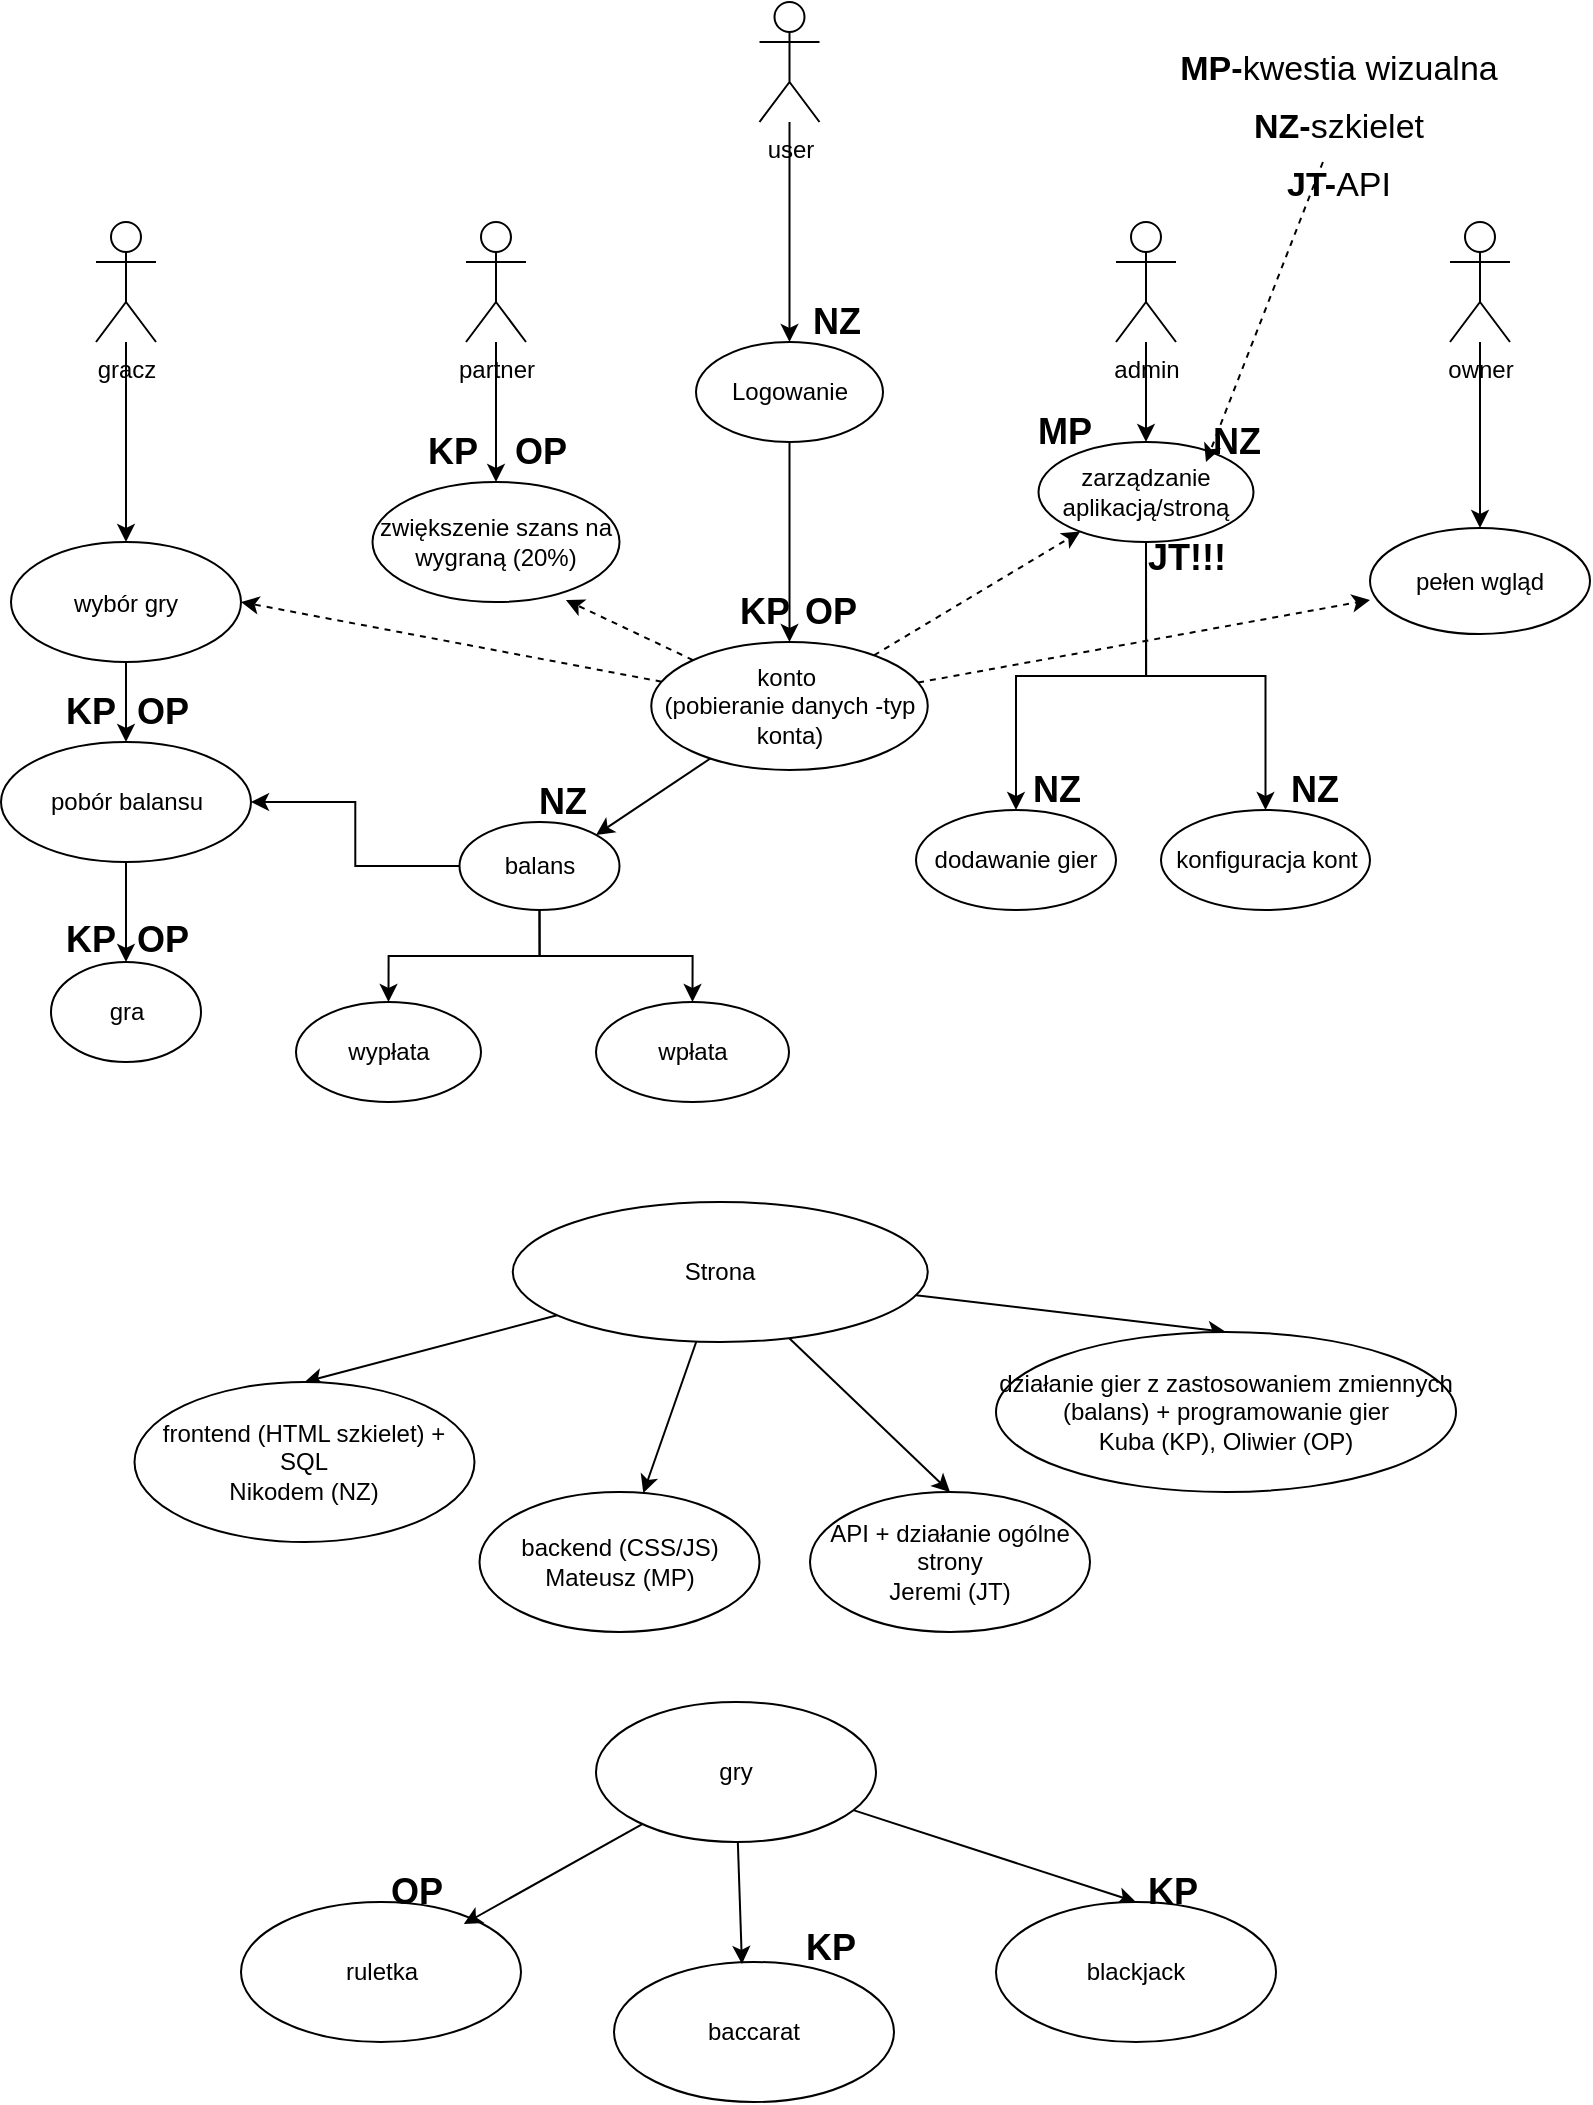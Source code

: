 <mxfile version="28.2.4">
  <diagram name="Strona-1" id="fKA3y77RJOnamZ2Fz1kJ">
    <mxGraphModel dx="1426" dy="785" grid="1" gridSize="10" guides="1" tooltips="1" connect="1" arrows="1" fold="1" page="1" pageScale="1" pageWidth="827" pageHeight="1169" math="0" shadow="0">
      <root>
        <mxCell id="0" />
        <mxCell id="1" parent="0" />
        <mxCell id="80YqDarK4TDSpVilBG8b-36" style="edgeStyle=orthogonalEdgeStyle;rounded=0;orthogonalLoop=1;jettySize=auto;html=1;entryX=0.5;entryY=0;entryDx=0;entryDy=0;" parent="1" source="80YqDarK4TDSpVilBG8b-5" target="80YqDarK4TDSpVilBG8b-14" edge="1">
          <mxGeometry relative="1" as="geometry" />
        </mxCell>
        <mxCell id="80YqDarK4TDSpVilBG8b-5" value="gracz" style="shape=umlActor;verticalLabelPosition=bottom;verticalAlign=top;html=1;" parent="1" vertex="1">
          <mxGeometry x="80" y="140" width="30" height="60" as="geometry" />
        </mxCell>
        <mxCell id="80YqDarK4TDSpVilBG8b-20" style="edgeStyle=orthogonalEdgeStyle;rounded=0;orthogonalLoop=1;jettySize=auto;html=1;entryX=0.5;entryY=0;entryDx=0;entryDy=0;" parent="1" source="80YqDarK4TDSpVilBG8b-6" target="80YqDarK4TDSpVilBG8b-16" edge="1">
          <mxGeometry relative="1" as="geometry" />
        </mxCell>
        <mxCell id="80YqDarK4TDSpVilBG8b-6" value="admin" style="shape=umlActor;verticalLabelPosition=bottom;verticalAlign=top;html=1;" parent="1" vertex="1">
          <mxGeometry x="590" y="140" width="30" height="60" as="geometry" />
        </mxCell>
        <mxCell id="80YqDarK4TDSpVilBG8b-17" style="edgeStyle=orthogonalEdgeStyle;rounded=0;orthogonalLoop=1;jettySize=auto;html=1;entryX=0.5;entryY=0;entryDx=0;entryDy=0;" parent="1" source="80YqDarK4TDSpVilBG8b-7" target="80YqDarK4TDSpVilBG8b-15" edge="1">
          <mxGeometry relative="1" as="geometry" />
        </mxCell>
        <mxCell id="80YqDarK4TDSpVilBG8b-7" value="partner" style="shape=umlActor;verticalLabelPosition=bottom;verticalAlign=top;html=1;" parent="1" vertex="1">
          <mxGeometry x="265" y="140" width="30" height="60" as="geometry" />
        </mxCell>
        <mxCell id="80YqDarK4TDSpVilBG8b-30" style="edgeStyle=orthogonalEdgeStyle;rounded=0;orthogonalLoop=1;jettySize=auto;html=1;entryX=0.5;entryY=0;entryDx=0;entryDy=0;" parent="1" source="80YqDarK4TDSpVilBG8b-8" target="80YqDarK4TDSpVilBG8b-21" edge="1">
          <mxGeometry relative="1" as="geometry" />
        </mxCell>
        <mxCell id="80YqDarK4TDSpVilBG8b-8" value="owner" style="shape=umlActor;verticalLabelPosition=bottom;verticalAlign=top;html=1;" parent="1" vertex="1">
          <mxGeometry x="757" y="140" width="30" height="60" as="geometry" />
        </mxCell>
        <mxCell id="80YqDarK4TDSpVilBG8b-45" style="edgeStyle=orthogonalEdgeStyle;rounded=0;orthogonalLoop=1;jettySize=auto;html=1;entryX=0.5;entryY=0;entryDx=0;entryDy=0;" parent="1" source="80YqDarK4TDSpVilBG8b-10" target="80YqDarK4TDSpVilBG8b-41" edge="1">
          <mxGeometry relative="1" as="geometry" />
        </mxCell>
        <mxCell id="80YqDarK4TDSpVilBG8b-10" value="Logowanie" style="ellipse;whiteSpace=wrap;html=1;" parent="1" vertex="1">
          <mxGeometry x="380" y="200" width="93.5" height="50" as="geometry" />
        </mxCell>
        <mxCell id="80YqDarK4TDSpVilBG8b-13" style="edgeStyle=none;rounded=0;orthogonalLoop=1;jettySize=auto;html=1;exitX=1;exitY=0.5;exitDx=0;exitDy=0;" parent="1" source="80YqDarK4TDSpVilBG8b-10" target="80YqDarK4TDSpVilBG8b-10" edge="1">
          <mxGeometry relative="1" as="geometry" />
        </mxCell>
        <mxCell id="80YqDarK4TDSpVilBG8b-57" style="edgeStyle=orthogonalEdgeStyle;rounded=0;orthogonalLoop=1;jettySize=auto;html=1;entryX=0.5;entryY=0;entryDx=0;entryDy=0;" parent="1" source="80YqDarK4TDSpVilBG8b-14" target="80YqDarK4TDSpVilBG8b-56" edge="1">
          <mxGeometry relative="1" as="geometry" />
        </mxCell>
        <mxCell id="80YqDarK4TDSpVilBG8b-14" value="wybór gry" style="ellipse;" parent="1" vertex="1">
          <mxGeometry x="37.5" y="300" width="115" height="60" as="geometry" />
        </mxCell>
        <mxCell id="80YqDarK4TDSpVilBG8b-15" value="zwiększenie szans na wygraną (20%)" style="ellipse;whiteSpace=wrap;html=1;" parent="1" vertex="1">
          <mxGeometry x="218.25" y="270" width="123.5" height="60" as="geometry" />
        </mxCell>
        <mxCell id="80YqDarK4TDSpVilBG8b-37" style="edgeStyle=orthogonalEdgeStyle;rounded=0;orthogonalLoop=1;jettySize=auto;html=1;entryX=0.5;entryY=0;entryDx=0;entryDy=0;" parent="1" source="80YqDarK4TDSpVilBG8b-16" target="80YqDarK4TDSpVilBG8b-23" edge="1">
          <mxGeometry relative="1" as="geometry" />
        </mxCell>
        <mxCell id="80YqDarK4TDSpVilBG8b-38" style="edgeStyle=orthogonalEdgeStyle;rounded=0;orthogonalLoop=1;jettySize=auto;html=1;" parent="1" source="80YqDarK4TDSpVilBG8b-16" target="80YqDarK4TDSpVilBG8b-24" edge="1">
          <mxGeometry relative="1" as="geometry" />
        </mxCell>
        <mxCell id="80YqDarK4TDSpVilBG8b-16" value="zarządzanie aplikacją/stroną" style="ellipse;whiteSpace=wrap;html=1;" parent="1" vertex="1">
          <mxGeometry x="551.25" y="250" width="107.5" height="50" as="geometry" />
        </mxCell>
        <mxCell id="80YqDarK4TDSpVilBG8b-21" value="pełen wgląd" style="ellipse;whiteSpace=wrap;html=1;" parent="1" vertex="1">
          <mxGeometry x="717" y="293" width="110" height="53" as="geometry" />
        </mxCell>
        <mxCell id="80YqDarK4TDSpVilBG8b-23" value="dodawanie gier" style="ellipse;whiteSpace=wrap;html=1;" parent="1" vertex="1">
          <mxGeometry x="490" y="434" width="100" height="50" as="geometry" />
        </mxCell>
        <mxCell id="80YqDarK4TDSpVilBG8b-24" value="konfiguracja kont" style="ellipse;whiteSpace=wrap;html=1;" parent="1" vertex="1">
          <mxGeometry x="612.5" y="434" width="104.5" height="50" as="geometry" />
        </mxCell>
        <mxCell id="80YqDarK4TDSpVilBG8b-33" style="edgeStyle=orthogonalEdgeStyle;rounded=0;orthogonalLoop=1;jettySize=auto;html=1;entryX=0.5;entryY=0;entryDx=0;entryDy=0;" parent="1" source="80YqDarK4TDSpVilBG8b-32" target="80YqDarK4TDSpVilBG8b-10" edge="1">
          <mxGeometry relative="1" as="geometry" />
        </mxCell>
        <mxCell id="80YqDarK4TDSpVilBG8b-32" value="user" style="shape=umlActor;verticalLabelPosition=bottom;verticalAlign=top;html=1;" parent="1" vertex="1">
          <mxGeometry x="411.75" y="30" width="30" height="60" as="geometry" />
        </mxCell>
        <mxCell id="80YqDarK4TDSpVilBG8b-40" value="wypłata" style="ellipse;whiteSpace=wrap;html=1;" parent="1" vertex="1">
          <mxGeometry x="180" y="530" width="92.5" height="50" as="geometry" />
        </mxCell>
        <mxCell id="80YqDarK4TDSpVilBG8b-46" style="rounded=0;orthogonalLoop=1;jettySize=auto;html=1;dashed=1;" parent="1" source="80YqDarK4TDSpVilBG8b-41" target="80YqDarK4TDSpVilBG8b-16" edge="1">
          <mxGeometry relative="1" as="geometry" />
        </mxCell>
        <mxCell id="80YqDarK4TDSpVilBG8b-49" style="rounded=0;orthogonalLoop=1;jettySize=auto;html=1;entryX=1;entryY=0.5;entryDx=0;entryDy=0;dashed=1;" parent="1" source="80YqDarK4TDSpVilBG8b-41" target="80YqDarK4TDSpVilBG8b-14" edge="1">
          <mxGeometry relative="1" as="geometry" />
        </mxCell>
        <mxCell id="80YqDarK4TDSpVilBG8b-51" style="rounded=0;orthogonalLoop=1;jettySize=auto;html=1;entryX=1;entryY=0;entryDx=0;entryDy=0;" parent="1" source="80YqDarK4TDSpVilBG8b-41" target="80YqDarK4TDSpVilBG8b-43" edge="1">
          <mxGeometry relative="1" as="geometry" />
        </mxCell>
        <mxCell id="80YqDarK4TDSpVilBG8b-41" value="&lt;div&gt;konto&amp;nbsp;&lt;/div&gt;&lt;div&gt;(pobieranie danych -typ konta)&lt;/div&gt;" style="ellipse;whiteSpace=wrap;html=1;" parent="1" vertex="1">
          <mxGeometry x="357.63" y="350" width="138.25" height="64" as="geometry" />
        </mxCell>
        <mxCell id="80YqDarK4TDSpVilBG8b-52" style="edgeStyle=orthogonalEdgeStyle;rounded=0;orthogonalLoop=1;jettySize=auto;html=1;entryX=0.5;entryY=0;entryDx=0;entryDy=0;" parent="1" source="80YqDarK4TDSpVilBG8b-43" target="80YqDarK4TDSpVilBG8b-40" edge="1">
          <mxGeometry relative="1" as="geometry" />
        </mxCell>
        <mxCell id="80YqDarK4TDSpVilBG8b-53" style="edgeStyle=orthogonalEdgeStyle;rounded=0;orthogonalLoop=1;jettySize=auto;html=1;entryX=0.5;entryY=0;entryDx=0;entryDy=0;" parent="1" source="80YqDarK4TDSpVilBG8b-43" target="80YqDarK4TDSpVilBG8b-50" edge="1">
          <mxGeometry relative="1" as="geometry" />
        </mxCell>
        <mxCell id="80YqDarK4TDSpVilBG8b-58" style="edgeStyle=orthogonalEdgeStyle;rounded=0;orthogonalLoop=1;jettySize=auto;html=1;entryX=1;entryY=0.5;entryDx=0;entryDy=0;" parent="1" source="80YqDarK4TDSpVilBG8b-43" target="80YqDarK4TDSpVilBG8b-56" edge="1">
          <mxGeometry relative="1" as="geometry" />
        </mxCell>
        <mxCell id="80YqDarK4TDSpVilBG8b-43" value="balans" style="ellipse;whiteSpace=wrap;html=1;" parent="1" vertex="1">
          <mxGeometry x="261.75" y="440" width="80" height="44" as="geometry" />
        </mxCell>
        <mxCell id="80YqDarK4TDSpVilBG8b-47" style="rounded=0;orthogonalLoop=1;jettySize=auto;html=1;entryX=0;entryY=0.679;entryDx=0;entryDy=0;entryPerimeter=0;dashed=1;" parent="1" source="80YqDarK4TDSpVilBG8b-41" target="80YqDarK4TDSpVilBG8b-21" edge="1">
          <mxGeometry relative="1" as="geometry" />
        </mxCell>
        <mxCell id="80YqDarK4TDSpVilBG8b-48" style="rounded=0;orthogonalLoop=1;jettySize=auto;html=1;entryX=0.783;entryY=0.983;entryDx=0;entryDy=0;entryPerimeter=0;dashed=1;" parent="1" source="80YqDarK4TDSpVilBG8b-41" target="80YqDarK4TDSpVilBG8b-15" edge="1">
          <mxGeometry relative="1" as="geometry" />
        </mxCell>
        <mxCell id="80YqDarK4TDSpVilBG8b-50" value="wpłata" style="ellipse;whiteSpace=wrap;html=1;" parent="1" vertex="1">
          <mxGeometry x="330" y="530" width="96.5" height="50" as="geometry" />
        </mxCell>
        <mxCell id="80YqDarK4TDSpVilBG8b-60" style="edgeStyle=orthogonalEdgeStyle;rounded=0;orthogonalLoop=1;jettySize=auto;html=1;entryX=0.5;entryY=0;entryDx=0;entryDy=0;" parent="1" source="80YqDarK4TDSpVilBG8b-56" target="80YqDarK4TDSpVilBG8b-59" edge="1">
          <mxGeometry relative="1" as="geometry" />
        </mxCell>
        <mxCell id="80YqDarK4TDSpVilBG8b-56" value="pobór balansu" style="ellipse;whiteSpace=wrap;html=1;" parent="1" vertex="1">
          <mxGeometry x="32.5" y="400" width="125" height="60" as="geometry" />
        </mxCell>
        <mxCell id="80YqDarK4TDSpVilBG8b-59" value="gra" style="ellipse;whiteSpace=wrap;html=1;" parent="1" vertex="1">
          <mxGeometry x="57.5" y="510" width="75" height="50" as="geometry" />
        </mxCell>
        <mxCell id="Iz2AzlaCWn58abuK9fBF-9" style="rounded=0;orthogonalLoop=1;jettySize=auto;html=1;" edge="1" parent="1" source="Iz2AzlaCWn58abuK9fBF-2" target="Iz2AzlaCWn58abuK9fBF-4">
          <mxGeometry relative="1" as="geometry" />
        </mxCell>
        <mxCell id="Iz2AzlaCWn58abuK9fBF-10" style="rounded=0;orthogonalLoop=1;jettySize=auto;html=1;entryX=0.5;entryY=0;entryDx=0;entryDy=0;" edge="1" parent="1" source="Iz2AzlaCWn58abuK9fBF-2" target="Iz2AzlaCWn58abuK9fBF-5">
          <mxGeometry relative="1" as="geometry" />
        </mxCell>
        <mxCell id="Iz2AzlaCWn58abuK9fBF-11" style="rounded=0;orthogonalLoop=1;jettySize=auto;html=1;entryX=0.5;entryY=0;entryDx=0;entryDy=0;" edge="1" parent="1" source="Iz2AzlaCWn58abuK9fBF-2" target="Iz2AzlaCWn58abuK9fBF-6">
          <mxGeometry relative="1" as="geometry" />
        </mxCell>
        <mxCell id="Iz2AzlaCWn58abuK9fBF-15" style="rounded=0;orthogonalLoop=1;jettySize=auto;html=1;entryX=0.5;entryY=0;entryDx=0;entryDy=0;" edge="1" parent="1" source="Iz2AzlaCWn58abuK9fBF-2" target="Iz2AzlaCWn58abuK9fBF-14">
          <mxGeometry relative="1" as="geometry" />
        </mxCell>
        <mxCell id="Iz2AzlaCWn58abuK9fBF-2" value="Strona" style="ellipse;whiteSpace=wrap;html=1;" vertex="1" parent="1">
          <mxGeometry x="288.38" y="630" width="207.5" height="70" as="geometry" />
        </mxCell>
        <mxCell id="Iz2AzlaCWn58abuK9fBF-4" value="backend (CSS/JS)&lt;div&gt;Mateusz (MP)&lt;/div&gt;" style="ellipse;whiteSpace=wrap;html=1;" vertex="1" parent="1">
          <mxGeometry x="271.75" y="775" width="140" height="70" as="geometry" />
        </mxCell>
        <mxCell id="Iz2AzlaCWn58abuK9fBF-5" value="API + działanie ogólne strony&lt;div&gt;Jeremi (JT)&lt;/div&gt;" style="ellipse;whiteSpace=wrap;html=1;" vertex="1" parent="1">
          <mxGeometry x="437" y="775" width="140" height="70" as="geometry" />
        </mxCell>
        <mxCell id="Iz2AzlaCWn58abuK9fBF-6" value="działanie gier z zastosowaniem zmiennych (balans) + programowanie gier&lt;div&gt;Kuba (KP), Oliwier (OP)&lt;/div&gt;" style="ellipse;whiteSpace=wrap;html=1;" vertex="1" parent="1">
          <mxGeometry x="530" y="695" width="230" height="80" as="geometry" />
        </mxCell>
        <mxCell id="Iz2AzlaCWn58abuK9fBF-14" value="frontend (HTML szkielet) + SQL&lt;div&gt;Nikodem (NZ)&lt;/div&gt;" style="ellipse;whiteSpace=wrap;html=1;" vertex="1" parent="1">
          <mxGeometry x="99.25" y="720" width="170" height="80" as="geometry" />
        </mxCell>
        <mxCell id="Iz2AzlaCWn58abuK9fBF-16" value="NZ" style="text;strokeColor=none;fillColor=none;html=1;fontSize=18;fontStyle=1;verticalAlign=middle;align=center;" vertex="1" parent="1">
          <mxGeometry x="658.75" y="414" width="60" height="20" as="geometry" />
        </mxCell>
        <mxCell id="Iz2AzlaCWn58abuK9fBF-17" value="NZ" style="text;strokeColor=none;fillColor=none;html=1;fontSize=18;fontStyle=1;verticalAlign=middle;align=center;" vertex="1" parent="1">
          <mxGeometry x="530" y="414" width="60" height="20" as="geometry" />
        </mxCell>
        <mxCell id="Iz2AzlaCWn58abuK9fBF-18" value="NZ" style="text;strokeColor=none;fillColor=none;html=1;fontSize=18;fontStyle=1;verticalAlign=middle;align=center;" vertex="1" parent="1">
          <mxGeometry x="620" y="240" width="60" height="20" as="geometry" />
        </mxCell>
        <mxCell id="Iz2AzlaCWn58abuK9fBF-19" value="MP" style="text;strokeColor=none;fillColor=none;html=1;fontSize=18;fontStyle=1;verticalAlign=middle;align=center;" vertex="1" parent="1">
          <mxGeometry x="537.5" y="230" width="52.5" height="30" as="geometry" />
        </mxCell>
        <mxCell id="Iz2AzlaCWn58abuK9fBF-22" value="JT!!!" style="text;strokeColor=none;fillColor=none;html=1;fontSize=18;fontStyle=1;verticalAlign=middle;align=center;" vertex="1" parent="1">
          <mxGeometry x="600" y="293" width="50" height="30" as="geometry" />
        </mxCell>
        <mxCell id="Iz2AzlaCWn58abuK9fBF-26" value="OP" style="text;strokeColor=none;fillColor=none;html=1;fontSize=18;fontStyle=1;verticalAlign=middle;align=center;" vertex="1" parent="1">
          <mxGeometry x="414" y="320" width="65" height="30" as="geometry" />
        </mxCell>
        <mxCell id="Iz2AzlaCWn58abuK9fBF-27" value="OP" style="text;strokeColor=none;fillColor=none;html=1;fontSize=18;fontStyle=1;verticalAlign=middle;align=center;" vertex="1" parent="1">
          <mxGeometry x="269.25" y="240" width="65" height="30" as="geometry" />
        </mxCell>
        <mxCell id="Iz2AzlaCWn58abuK9fBF-28" value="OP" style="text;strokeColor=none;fillColor=none;html=1;fontSize=18;fontStyle=1;verticalAlign=middle;align=center;" vertex="1" parent="1">
          <mxGeometry x="80" y="370" width="65" height="30" as="geometry" />
        </mxCell>
        <mxCell id="Iz2AzlaCWn58abuK9fBF-29" value="KP" style="text;strokeColor=none;fillColor=none;html=1;fontSize=18;fontStyle=1;verticalAlign=middle;align=center;" vertex="1" parent="1">
          <mxGeometry x="391" y="320" width="46" height="30" as="geometry" />
        </mxCell>
        <mxCell id="Iz2AzlaCWn58abuK9fBF-30" value="KP" style="text;strokeColor=none;fillColor=none;html=1;fontSize=18;fontStyle=1;verticalAlign=middle;align=center;" vertex="1" parent="1">
          <mxGeometry x="230" y="240" width="56" height="30" as="geometry" />
        </mxCell>
        <mxCell id="Iz2AzlaCWn58abuK9fBF-31" value="KP" style="text;strokeColor=none;fillColor=none;html=1;fontSize=18;fontStyle=1;verticalAlign=middle;align=center;" vertex="1" parent="1">
          <mxGeometry x="50" y="370" width="53" height="30" as="geometry" />
        </mxCell>
        <mxCell id="Iz2AzlaCWn58abuK9fBF-32" value="NZ" style="text;strokeColor=none;fillColor=none;html=1;fontSize=18;fontStyle=1;verticalAlign=middle;align=center;" vertex="1" parent="1">
          <mxGeometry x="282.5" y="420" width="60" height="20" as="geometry" />
        </mxCell>
        <mxCell id="Iz2AzlaCWn58abuK9fBF-33" value="NZ" style="text;strokeColor=none;fillColor=none;html=1;fontSize=18;fontStyle=1;verticalAlign=middle;align=center;" vertex="1" parent="1">
          <mxGeometry x="420" y="180" width="60" height="20" as="geometry" />
        </mxCell>
        <mxCell id="Iz2AzlaCWn58abuK9fBF-34" value="KP" style="text;strokeColor=none;fillColor=none;html=1;fontSize=18;fontStyle=1;verticalAlign=middle;align=center;" vertex="1" parent="1">
          <mxGeometry x="50" y="484" width="53" height="30" as="geometry" />
        </mxCell>
        <mxCell id="Iz2AzlaCWn58abuK9fBF-35" value="OP" style="text;strokeColor=none;fillColor=none;html=1;fontSize=18;fontStyle=1;verticalAlign=middle;align=center;" vertex="1" parent="1">
          <mxGeometry x="80" y="484" width="65" height="30" as="geometry" />
        </mxCell>
        <mxCell id="Iz2AzlaCWn58abuK9fBF-49" style="rounded=0;orthogonalLoop=1;jettySize=auto;html=1;entryX=0.25;entryY=1;entryDx=0;entryDy=0;dashed=1;" edge="1" parent="1" source="Iz2AzlaCWn58abuK9fBF-36" target="Iz2AzlaCWn58abuK9fBF-18">
          <mxGeometry relative="1" as="geometry" />
        </mxCell>
        <mxCell id="Iz2AzlaCWn58abuK9fBF-36" value="&lt;font style=&quot;font-size: 17px;&quot;&gt;MP-&lt;span style=&quot;font-weight: normal;&quot;&gt;kwestia wizualna&lt;/span&gt;&lt;/font&gt;&lt;div&gt;&lt;font style=&quot;font-size: 17px;&quot;&gt;NZ-&lt;span style=&quot;font-weight: normal;&quot;&gt;szkielet&lt;/span&gt;&lt;/font&gt;&lt;/div&gt;&lt;div&gt;&lt;font style=&quot;font-size: 17px;&quot;&gt;JT-&lt;span style=&quot;font-weight: normal;&quot;&gt;API&lt;/span&gt;&lt;/font&gt;&lt;/div&gt;" style="text;strokeColor=none;fillColor=none;html=1;fontSize=24;fontStyle=1;verticalAlign=middle;align=center;" vertex="1" parent="1">
          <mxGeometry x="658.75" y="70" width="85" height="40" as="geometry" />
        </mxCell>
        <mxCell id="Iz2AzlaCWn58abuK9fBF-48" style="rounded=0;orthogonalLoop=1;jettySize=auto;html=1;entryX=0.5;entryY=0;entryDx=0;entryDy=0;" edge="1" parent="1" source="Iz2AzlaCWn58abuK9fBF-41" target="Iz2AzlaCWn58abuK9fBF-44">
          <mxGeometry relative="1" as="geometry" />
        </mxCell>
        <mxCell id="Iz2AzlaCWn58abuK9fBF-41" value="gry" style="ellipse;whiteSpace=wrap;html=1;" vertex="1" parent="1">
          <mxGeometry x="330" y="880" width="140" height="70" as="geometry" />
        </mxCell>
        <mxCell id="Iz2AzlaCWn58abuK9fBF-42" value="ruletka" style="ellipse;whiteSpace=wrap;html=1;" vertex="1" parent="1">
          <mxGeometry x="152.5" y="980" width="140" height="70" as="geometry" />
        </mxCell>
        <mxCell id="Iz2AzlaCWn58abuK9fBF-43" value="baccarat" style="ellipse;whiteSpace=wrap;html=1;" vertex="1" parent="1">
          <mxGeometry x="339" y="1010" width="140" height="70" as="geometry" />
        </mxCell>
        <mxCell id="Iz2AzlaCWn58abuK9fBF-44" value="blackjack" style="ellipse;whiteSpace=wrap;html=1;" vertex="1" parent="1">
          <mxGeometry x="530" y="980" width="140" height="70" as="geometry" />
        </mxCell>
        <mxCell id="Iz2AzlaCWn58abuK9fBF-46" style="rounded=0;orthogonalLoop=1;jettySize=auto;html=1;entryX=0.796;entryY=0.157;entryDx=0;entryDy=0;entryPerimeter=0;" edge="1" parent="1" source="Iz2AzlaCWn58abuK9fBF-41" target="Iz2AzlaCWn58abuK9fBF-42">
          <mxGeometry relative="1" as="geometry" />
        </mxCell>
        <mxCell id="Iz2AzlaCWn58abuK9fBF-47" style="rounded=0;orthogonalLoop=1;jettySize=auto;html=1;entryX=0.457;entryY=0.014;entryDx=0;entryDy=0;entryPerimeter=0;" edge="1" parent="1" source="Iz2AzlaCWn58abuK9fBF-41" target="Iz2AzlaCWn58abuK9fBF-43">
          <mxGeometry relative="1" as="geometry" />
        </mxCell>
        <mxCell id="Iz2AzlaCWn58abuK9fBF-50" value="&lt;font style=&quot;font-size: 18px;&quot;&gt;KP&lt;/font&gt;" style="text;align=center;fontStyle=1;verticalAlign=middle;spacingLeft=3;spacingRight=3;strokeColor=none;rotatable=0;points=[[0,0.5],[1,0.5]];portConstraint=eastwest;html=1;" vertex="1" parent="1">
          <mxGeometry x="406.5" y="990" width="80" height="26" as="geometry" />
        </mxCell>
        <mxCell id="Iz2AzlaCWn58abuK9fBF-51" value="KP" style="text;strokeColor=none;fillColor=none;html=1;fontSize=18;fontStyle=1;verticalAlign=middle;align=center;" vertex="1" parent="1">
          <mxGeometry x="585" y="960" width="65" height="30" as="geometry" />
        </mxCell>
        <mxCell id="Iz2AzlaCWn58abuK9fBF-52" value="OP" style="text;strokeColor=none;fillColor=none;html=1;fontSize=18;fontStyle=1;verticalAlign=middle;align=center;" vertex="1" parent="1">
          <mxGeometry x="207.5" y="960" width="65" height="30" as="geometry" />
        </mxCell>
      </root>
    </mxGraphModel>
  </diagram>
</mxfile>
